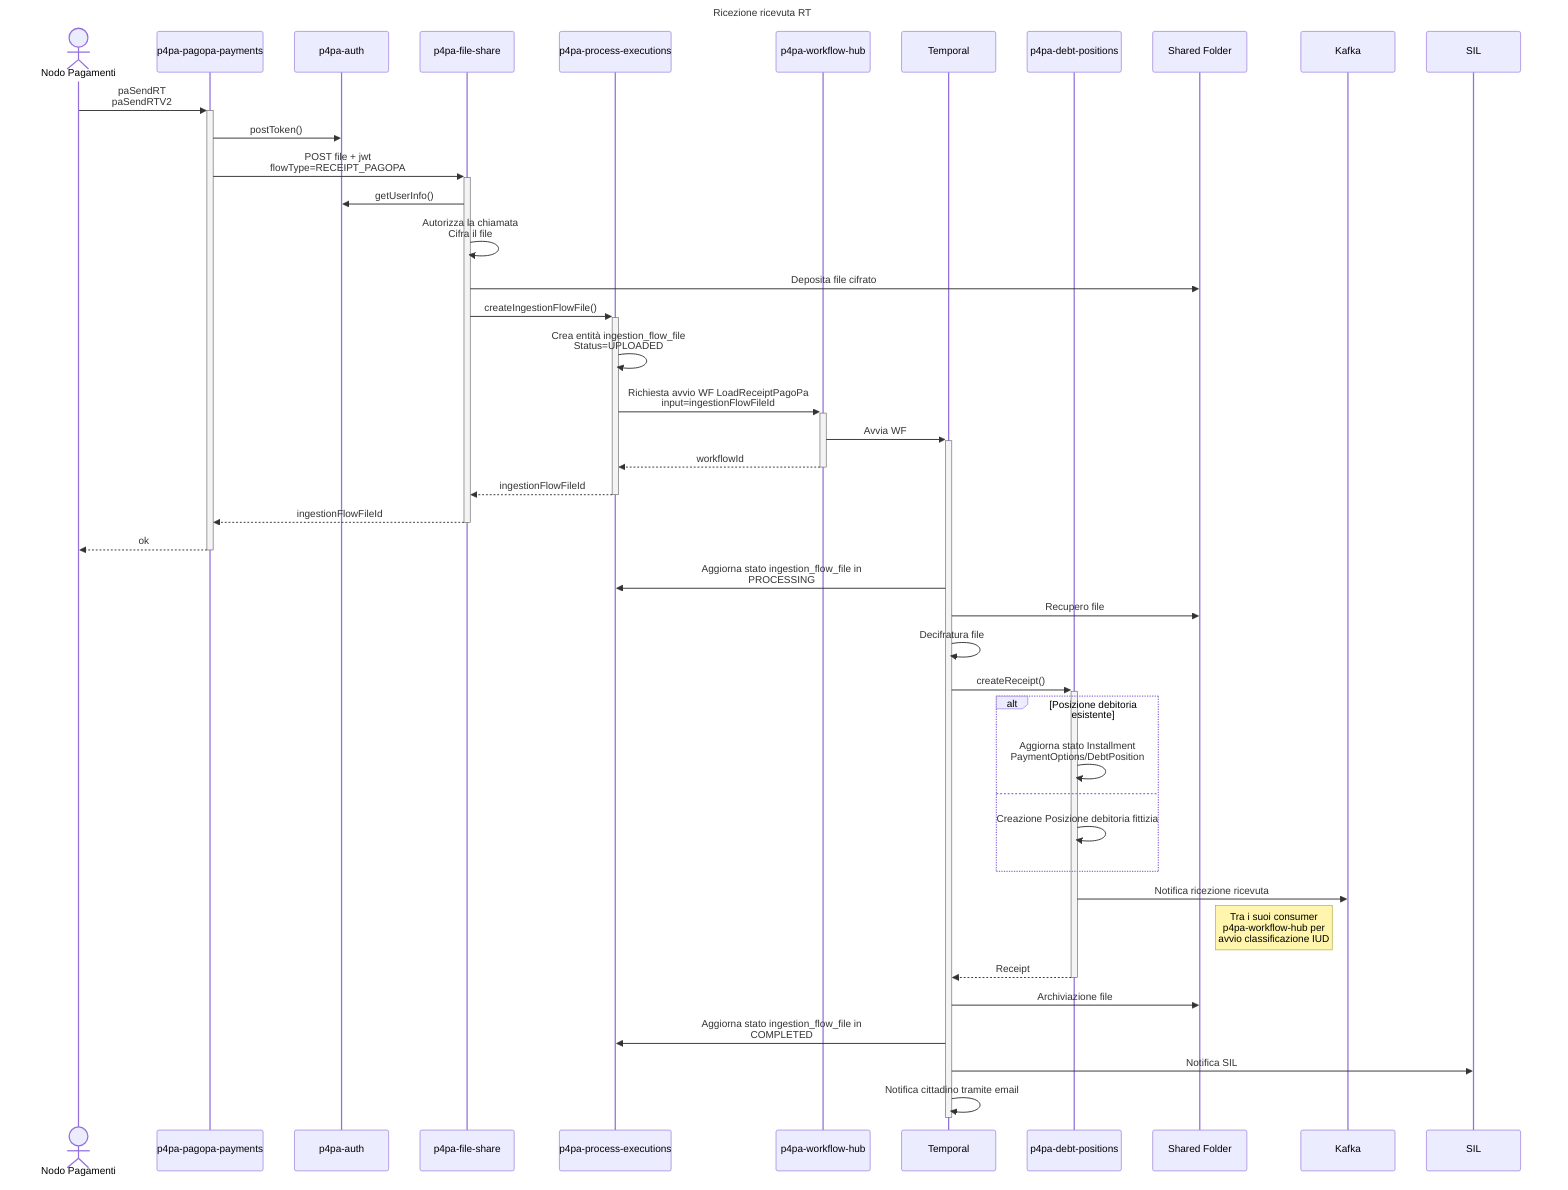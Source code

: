---
title: Ricezione ricevuta RT
---
sequenceDiagram
    actor PAGOPA as Nodo Pagamenti
    participant MS_PAGOPA_PAY as p4pa-pagopa-payments
    participant MS_AUTH as p4pa-auth
    participant MS_FILESHARE as p4pa-file-share
    participant MS_PROCESS_EXECUTIONS as p4pa-process-executions
    participant MS_WF as p4pa-workflow-hub
    participant WF as Temporal
    participant MS_DP as p4pa-debt-positions
    participant SHARED as Shared Folder
    participant KAFKA as Kafka
    participant SIL

    PAGOPA ->>+ MS_PAGOPA_PAY: paSendRT<BR />paSendRTV2
        MS_PAGOPA_PAY ->> MS_AUTH: postToken()
        MS_PAGOPA_PAY ->>+ MS_FILESHARE: POST file + jwt<BR />flowType=RECEIPT_PAGOPA
            MS_FILESHARE ->> MS_AUTH: getUserInfo()
            MS_FILESHARE ->> MS_FILESHARE: Autorizza la chiamata<BR />Cifra il file
            MS_FILESHARE ->> SHARED: Deposita file cifrato
            MS_FILESHARE ->>+ MS_PROCESS_EXECUTIONS: createIngestionFlowFile()
                MS_PROCESS_EXECUTIONS ->> MS_PROCESS_EXECUTIONS: Crea entità ingestion_flow_file<BR />Status=UPLOADED
                MS_PROCESS_EXECUTIONS ->>+ MS_WF: Richiesta avvio WF LoadReceiptPagoPa<BR />input=ingestionFlowFileId
                    MS_WF ->>+ WF: Avvia WF
                    MS_WF -->>- MS_PROCESS_EXECUTIONS: workflowId
                MS_PROCESS_EXECUTIONS -->>- MS_FILESHARE: ingestionFlowFileId
            MS_FILESHARE -->>- MS_PAGOPA_PAY: ingestionFlowFileId
        MS_PAGOPA_PAY -->>- PAGOPA: ok

    WF ->> MS_PROCESS_EXECUTIONS: Aggiorna stato ingestion_flow_file in<BR />PROCESSING
    WF ->> SHARED: Recupero file
    WF ->> WF: Decifratura file
    WF ->>+ MS_DP: createReceipt()
        alt Posizione debitoria esistente
            MS_DP ->> MS_DP: Aggiorna stato Installment<BR />PaymentOptions/DebtPosition
        else
            MS_DP ->> MS_DP: Creazione Posizione debitoria fittizia
        end
        MS_DP ->> KAFKA: Notifica ricezione ricevuta
        note left of KAFKA: Tra i suoi consumer<BR />p4pa-workflow-hub per<BR/>avvio classificazione IUD
        MS_DP -->>- WF: Receipt
    WF ->> SHARED: Archiviazione file
    WF ->> MS_PROCESS_EXECUTIONS: Aggiorna stato ingestion_flow_file in<BR />COMPLETED
    WF ->> SIL: Notifica SIL
    WF ->> WF: Notifica cittadino tramite email

    deactivate WF